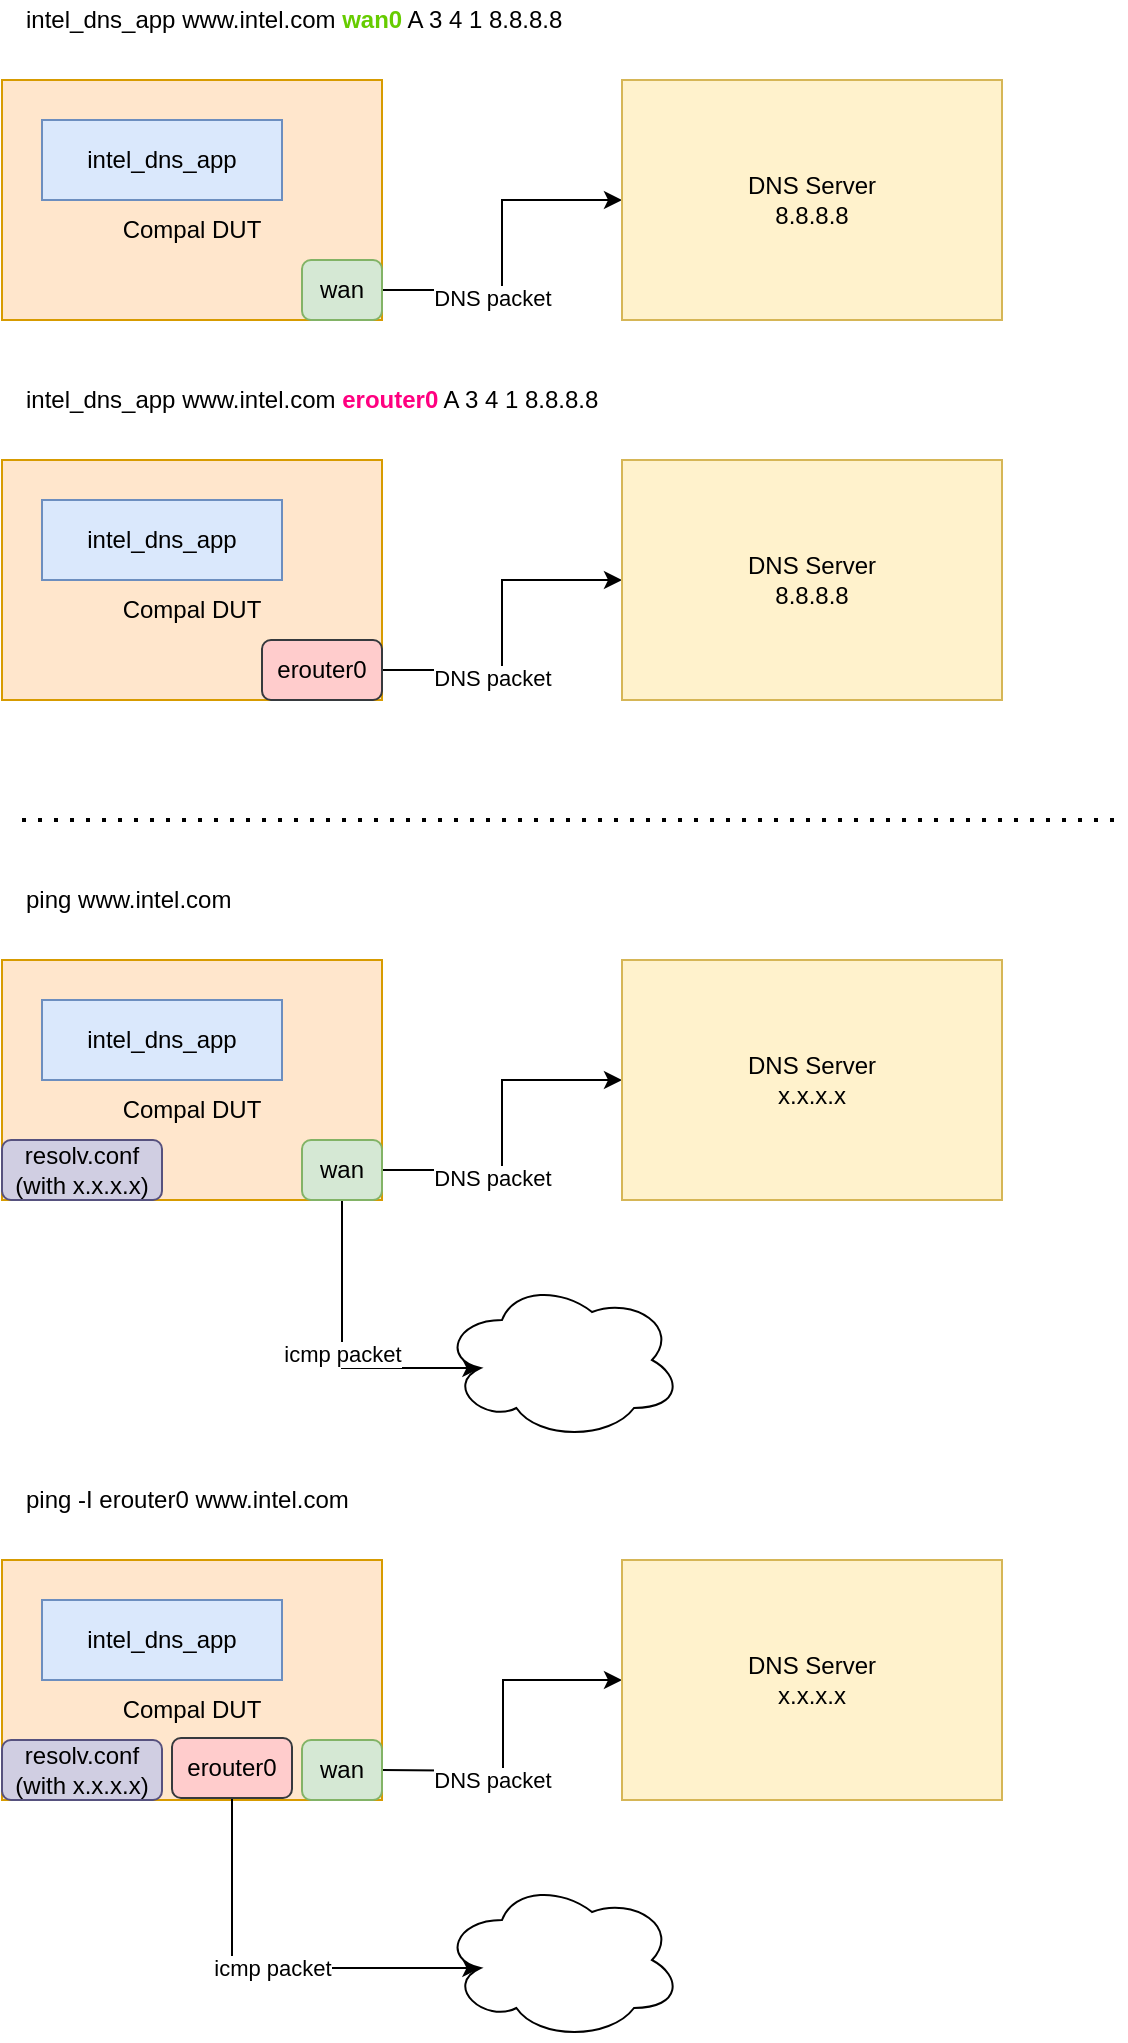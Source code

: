 <mxfile version="13.5.1" type="device"><diagram id="f5jFqgjQuDq53U5223-V" name="Page-1"><mxGraphModel dx="727" dy="707" grid="1" gridSize="10" guides="1" tooltips="1" connect="1" arrows="1" fold="1" page="1" pageScale="1" pageWidth="827" pageHeight="1169" math="0" shadow="0"><root><mxCell id="0"/><mxCell id="1" parent="0"/><mxCell id="RgprYYIXOz57GgnqefrJ-2" value="&lt;br&gt;&lt;br&gt;Compal DUT" style="rounded=0;whiteSpace=wrap;html=1;fillColor=#ffe6cc;strokeColor=#d79b00;" vertex="1" parent="1"><mxGeometry x="30" y="190" width="190" height="120" as="geometry"/></mxCell><mxCell id="RgprYYIXOz57GgnqefrJ-1" value="intel_dns_app" style="rounded=0;whiteSpace=wrap;html=1;fillColor=#dae8fc;strokeColor=#6c8ebf;" vertex="1" parent="1"><mxGeometry x="50" y="210" width="120" height="40" as="geometry"/></mxCell><mxCell id="RgprYYIXOz57GgnqefrJ-7" style="edgeStyle=orthogonalEdgeStyle;rounded=0;orthogonalLoop=1;jettySize=auto;html=1;exitX=1;exitY=0.5;exitDx=0;exitDy=0;entryX=0;entryY=0.5;entryDx=0;entryDy=0;" edge="1" parent="1" source="RgprYYIXOz57GgnqefrJ-4" target="RgprYYIXOz57GgnqefrJ-5"><mxGeometry relative="1" as="geometry"/></mxCell><mxCell id="RgprYYIXOz57GgnqefrJ-8" value="DNS packet" style="edgeLabel;html=1;align=center;verticalAlign=middle;resizable=0;points=[];" vertex="1" connectable="0" parent="RgprYYIXOz57GgnqefrJ-7"><mxGeometry x="-0.333" y="-4" relative="1" as="geometry"><mxPoint as="offset"/></mxGeometry></mxCell><mxCell id="RgprYYIXOz57GgnqefrJ-4" value="wan" style="rounded=1;whiteSpace=wrap;html=1;fillColor=#d5e8d4;strokeColor=#82b366;" vertex="1" parent="1"><mxGeometry x="180" y="280" width="40" height="30" as="geometry"/></mxCell><mxCell id="RgprYYIXOz57GgnqefrJ-5" value="DNS Server&lt;br&gt;8.8.8.8" style="rounded=0;whiteSpace=wrap;html=1;fillColor=#fff2cc;strokeColor=#d6b656;" vertex="1" parent="1"><mxGeometry x="340" y="190" width="190" height="120" as="geometry"/></mxCell><mxCell id="RgprYYIXOz57GgnqefrJ-6" value="intel_dns_app www.intel.com &lt;b&gt;&lt;font color=&quot;#66cc00&quot;&gt;wan0&lt;/font&gt;&lt;/b&gt; A 3 4 1 8.8.8.8" style="text;html=1;strokeColor=none;fillColor=none;align=left;verticalAlign=middle;whiteSpace=wrap;rounded=0;" vertex="1" parent="1"><mxGeometry x="40" y="150" width="320" height="20" as="geometry"/></mxCell><mxCell id="RgprYYIXOz57GgnqefrJ-9" value="&lt;br&gt;&lt;br&gt;Compal DUT" style="rounded=0;whiteSpace=wrap;html=1;fillColor=#ffe6cc;strokeColor=#d79b00;" vertex="1" parent="1"><mxGeometry x="30" y="380" width="190" height="120" as="geometry"/></mxCell><mxCell id="RgprYYIXOz57GgnqefrJ-10" value="intel_dns_app" style="rounded=0;whiteSpace=wrap;html=1;fillColor=#dae8fc;strokeColor=#6c8ebf;" vertex="1" parent="1"><mxGeometry x="50" y="400" width="120" height="40" as="geometry"/></mxCell><mxCell id="RgprYYIXOz57GgnqefrJ-11" style="edgeStyle=orthogonalEdgeStyle;rounded=0;orthogonalLoop=1;jettySize=auto;html=1;exitX=1;exitY=0.5;exitDx=0;exitDy=0;entryX=0;entryY=0.5;entryDx=0;entryDy=0;" edge="1" parent="1" source="RgprYYIXOz57GgnqefrJ-13" target="RgprYYIXOz57GgnqefrJ-14"><mxGeometry relative="1" as="geometry"/></mxCell><mxCell id="RgprYYIXOz57GgnqefrJ-12" value="DNS packet" style="edgeLabel;html=1;align=center;verticalAlign=middle;resizable=0;points=[];" vertex="1" connectable="0" parent="RgprYYIXOz57GgnqefrJ-11"><mxGeometry x="-0.333" y="-4" relative="1" as="geometry"><mxPoint as="offset"/></mxGeometry></mxCell><mxCell id="RgprYYIXOz57GgnqefrJ-13" value="erouter0" style="rounded=1;whiteSpace=wrap;html=1;fillColor=#ffcccc;strokeColor=#36393d;" vertex="1" parent="1"><mxGeometry x="160" y="470" width="60" height="30" as="geometry"/></mxCell><mxCell id="RgprYYIXOz57GgnqefrJ-14" value="DNS Server&lt;br&gt;8.8.8.8" style="rounded=0;whiteSpace=wrap;html=1;fillColor=#fff2cc;strokeColor=#d6b656;" vertex="1" parent="1"><mxGeometry x="340" y="380" width="190" height="120" as="geometry"/></mxCell><mxCell id="RgprYYIXOz57GgnqefrJ-15" value="intel_dns_app www.intel.com &lt;b&gt;&lt;font color=&quot;#ff0080&quot;&gt;erouter0&lt;/font&gt;&lt;/b&gt; A 3 4 1 8.8.8.8" style="text;html=1;strokeColor=none;fillColor=none;align=left;verticalAlign=middle;whiteSpace=wrap;rounded=0;" vertex="1" parent="1"><mxGeometry x="40" y="340" width="320" height="20" as="geometry"/></mxCell><mxCell id="RgprYYIXOz57GgnqefrJ-16" value="" style="endArrow=none;dashed=1;html=1;dashPattern=1 3;strokeWidth=2;" edge="1" parent="1"><mxGeometry width="50" height="50" relative="1" as="geometry"><mxPoint x="40" y="560" as="sourcePoint"/><mxPoint x="590" y="560" as="targetPoint"/></mxGeometry></mxCell><mxCell id="RgprYYIXOz57GgnqefrJ-17" value="&lt;br&gt;&lt;br&gt;Compal DUT" style="rounded=0;whiteSpace=wrap;html=1;fillColor=#ffe6cc;strokeColor=#d79b00;" vertex="1" parent="1"><mxGeometry x="30" y="630" width="190" height="120" as="geometry"/></mxCell><mxCell id="RgprYYIXOz57GgnqefrJ-18" value="intel_dns_app" style="rounded=0;whiteSpace=wrap;html=1;fillColor=#dae8fc;strokeColor=#6c8ebf;" vertex="1" parent="1"><mxGeometry x="50" y="650" width="120" height="40" as="geometry"/></mxCell><mxCell id="RgprYYIXOz57GgnqefrJ-19" style="edgeStyle=orthogonalEdgeStyle;rounded=0;orthogonalLoop=1;jettySize=auto;html=1;exitX=1;exitY=0.5;exitDx=0;exitDy=0;entryX=0;entryY=0.5;entryDx=0;entryDy=0;" edge="1" parent="1" source="RgprYYIXOz57GgnqefrJ-21" target="RgprYYIXOz57GgnqefrJ-22"><mxGeometry relative="1" as="geometry"/></mxCell><mxCell id="RgprYYIXOz57GgnqefrJ-20" value="DNS packet" style="edgeLabel;html=1;align=center;verticalAlign=middle;resizable=0;points=[];" vertex="1" connectable="0" parent="RgprYYIXOz57GgnqefrJ-19"><mxGeometry x="-0.333" y="-4" relative="1" as="geometry"><mxPoint as="offset"/></mxGeometry></mxCell><mxCell id="RgprYYIXOz57GgnqefrJ-25" value="icmp packet" style="edgeStyle=orthogonalEdgeStyle;rounded=0;orthogonalLoop=1;jettySize=auto;html=1;exitX=0.5;exitY=1;exitDx=0;exitDy=0;entryX=0.16;entryY=0.55;entryDx=0;entryDy=0;entryPerimeter=0;" edge="1" parent="1" source="RgprYYIXOz57GgnqefrJ-21" target="RgprYYIXOz57GgnqefrJ-24"><mxGeometry relative="1" as="geometry"><Array as="points"><mxPoint x="200" y="834"/></Array></mxGeometry></mxCell><mxCell id="RgprYYIXOz57GgnqefrJ-21" value="wan" style="rounded=1;whiteSpace=wrap;html=1;fillColor=#d5e8d4;strokeColor=#82b366;" vertex="1" parent="1"><mxGeometry x="180" y="720" width="40" height="30" as="geometry"/></mxCell><mxCell id="RgprYYIXOz57GgnqefrJ-22" value="DNS Server&lt;br&gt;x.x.x.x" style="rounded=0;whiteSpace=wrap;html=1;fillColor=#fff2cc;strokeColor=#d6b656;" vertex="1" parent="1"><mxGeometry x="340" y="630" width="190" height="120" as="geometry"/></mxCell><mxCell id="RgprYYIXOz57GgnqefrJ-23" value="ping www.intel.com" style="text;html=1;strokeColor=none;fillColor=none;align=left;verticalAlign=middle;whiteSpace=wrap;rounded=0;" vertex="1" parent="1"><mxGeometry x="40" y="590" width="320" height="20" as="geometry"/></mxCell><mxCell id="RgprYYIXOz57GgnqefrJ-24" value="" style="ellipse;shape=cloud;whiteSpace=wrap;html=1;align=left;" vertex="1" parent="1"><mxGeometry x="250" y="790" width="120" height="80" as="geometry"/></mxCell><mxCell id="RgprYYIXOz57GgnqefrJ-26" value="resolv.conf (with x.x.x.x)" style="rounded=1;whiteSpace=wrap;html=1;fillColor=#d0cee2;strokeColor=#56517e;" vertex="1" parent="1"><mxGeometry x="30" y="720" width="80" height="30" as="geometry"/></mxCell><mxCell id="RgprYYIXOz57GgnqefrJ-27" value="&lt;br&gt;&lt;br&gt;Compal DUT" style="rounded=0;whiteSpace=wrap;html=1;fillColor=#ffe6cc;strokeColor=#d79b00;" vertex="1" parent="1"><mxGeometry x="30" y="930" width="190" height="120" as="geometry"/></mxCell><mxCell id="RgprYYIXOz57GgnqefrJ-28" value="intel_dns_app" style="rounded=0;whiteSpace=wrap;html=1;fillColor=#dae8fc;strokeColor=#6c8ebf;" vertex="1" parent="1"><mxGeometry x="50" y="950" width="120" height="40" as="geometry"/></mxCell><mxCell id="RgprYYIXOz57GgnqefrJ-29" style="edgeStyle=orthogonalEdgeStyle;rounded=0;orthogonalLoop=1;jettySize=auto;html=1;exitX=1;exitY=0.5;exitDx=0;exitDy=0;entryX=0;entryY=0.5;entryDx=0;entryDy=0;" edge="1" parent="1" target="RgprYYIXOz57GgnqefrJ-33"><mxGeometry relative="1" as="geometry"><mxPoint x="220" y="1035" as="sourcePoint"/></mxGeometry></mxCell><mxCell id="RgprYYIXOz57GgnqefrJ-30" value="DNS packet" style="edgeLabel;html=1;align=center;verticalAlign=middle;resizable=0;points=[];" vertex="1" connectable="0" parent="RgprYYIXOz57GgnqefrJ-29"><mxGeometry x="-0.333" y="-4" relative="1" as="geometry"><mxPoint as="offset"/></mxGeometry></mxCell><mxCell id="RgprYYIXOz57GgnqefrJ-31" value="icmp packet" style="edgeStyle=orthogonalEdgeStyle;rounded=0;orthogonalLoop=1;jettySize=auto;html=1;exitX=0.5;exitY=1;exitDx=0;exitDy=0;entryX=0.16;entryY=0.55;entryDx=0;entryDy=0;entryPerimeter=0;" edge="1" parent="1" source="RgprYYIXOz57GgnqefrJ-37" target="RgprYYIXOz57GgnqefrJ-35"><mxGeometry relative="1" as="geometry"><Array as="points"><mxPoint x="145" y="1134"/></Array><mxPoint x="200" y="1050" as="sourcePoint"/></mxGeometry></mxCell><mxCell id="RgprYYIXOz57GgnqefrJ-33" value="DNS Server&lt;br&gt;x.x.x.x" style="rounded=0;whiteSpace=wrap;html=1;fillColor=#fff2cc;strokeColor=#d6b656;" vertex="1" parent="1"><mxGeometry x="340" y="930" width="190" height="120" as="geometry"/></mxCell><mxCell id="RgprYYIXOz57GgnqefrJ-34" value="ping -I erouter0 www.intel.com" style="text;html=1;strokeColor=none;fillColor=none;align=left;verticalAlign=middle;whiteSpace=wrap;rounded=0;" vertex="1" parent="1"><mxGeometry x="40" y="890" width="320" height="20" as="geometry"/></mxCell><mxCell id="RgprYYIXOz57GgnqefrJ-35" value="" style="ellipse;shape=cloud;whiteSpace=wrap;html=1;align=left;" vertex="1" parent="1"><mxGeometry x="250" y="1090" width="120" height="80" as="geometry"/></mxCell><mxCell id="RgprYYIXOz57GgnqefrJ-36" value="resolv.conf (with x.x.x.x)" style="rounded=1;whiteSpace=wrap;html=1;fillColor=#d0cee2;strokeColor=#56517e;" vertex="1" parent="1"><mxGeometry x="30" y="1020" width="80" height="30" as="geometry"/></mxCell><mxCell id="RgprYYIXOz57GgnqefrJ-37" value="erouter0" style="rounded=1;whiteSpace=wrap;html=1;fillColor=#ffcccc;strokeColor=#36393d;" vertex="1" parent="1"><mxGeometry x="115" y="1019" width="60" height="30" as="geometry"/></mxCell><mxCell id="RgprYYIXOz57GgnqefrJ-38" value="wan" style="rounded=1;whiteSpace=wrap;html=1;fillColor=#d5e8d4;strokeColor=#82b366;" vertex="1" parent="1"><mxGeometry x="180" y="1020" width="40" height="30" as="geometry"/></mxCell></root></mxGraphModel></diagram></mxfile>
